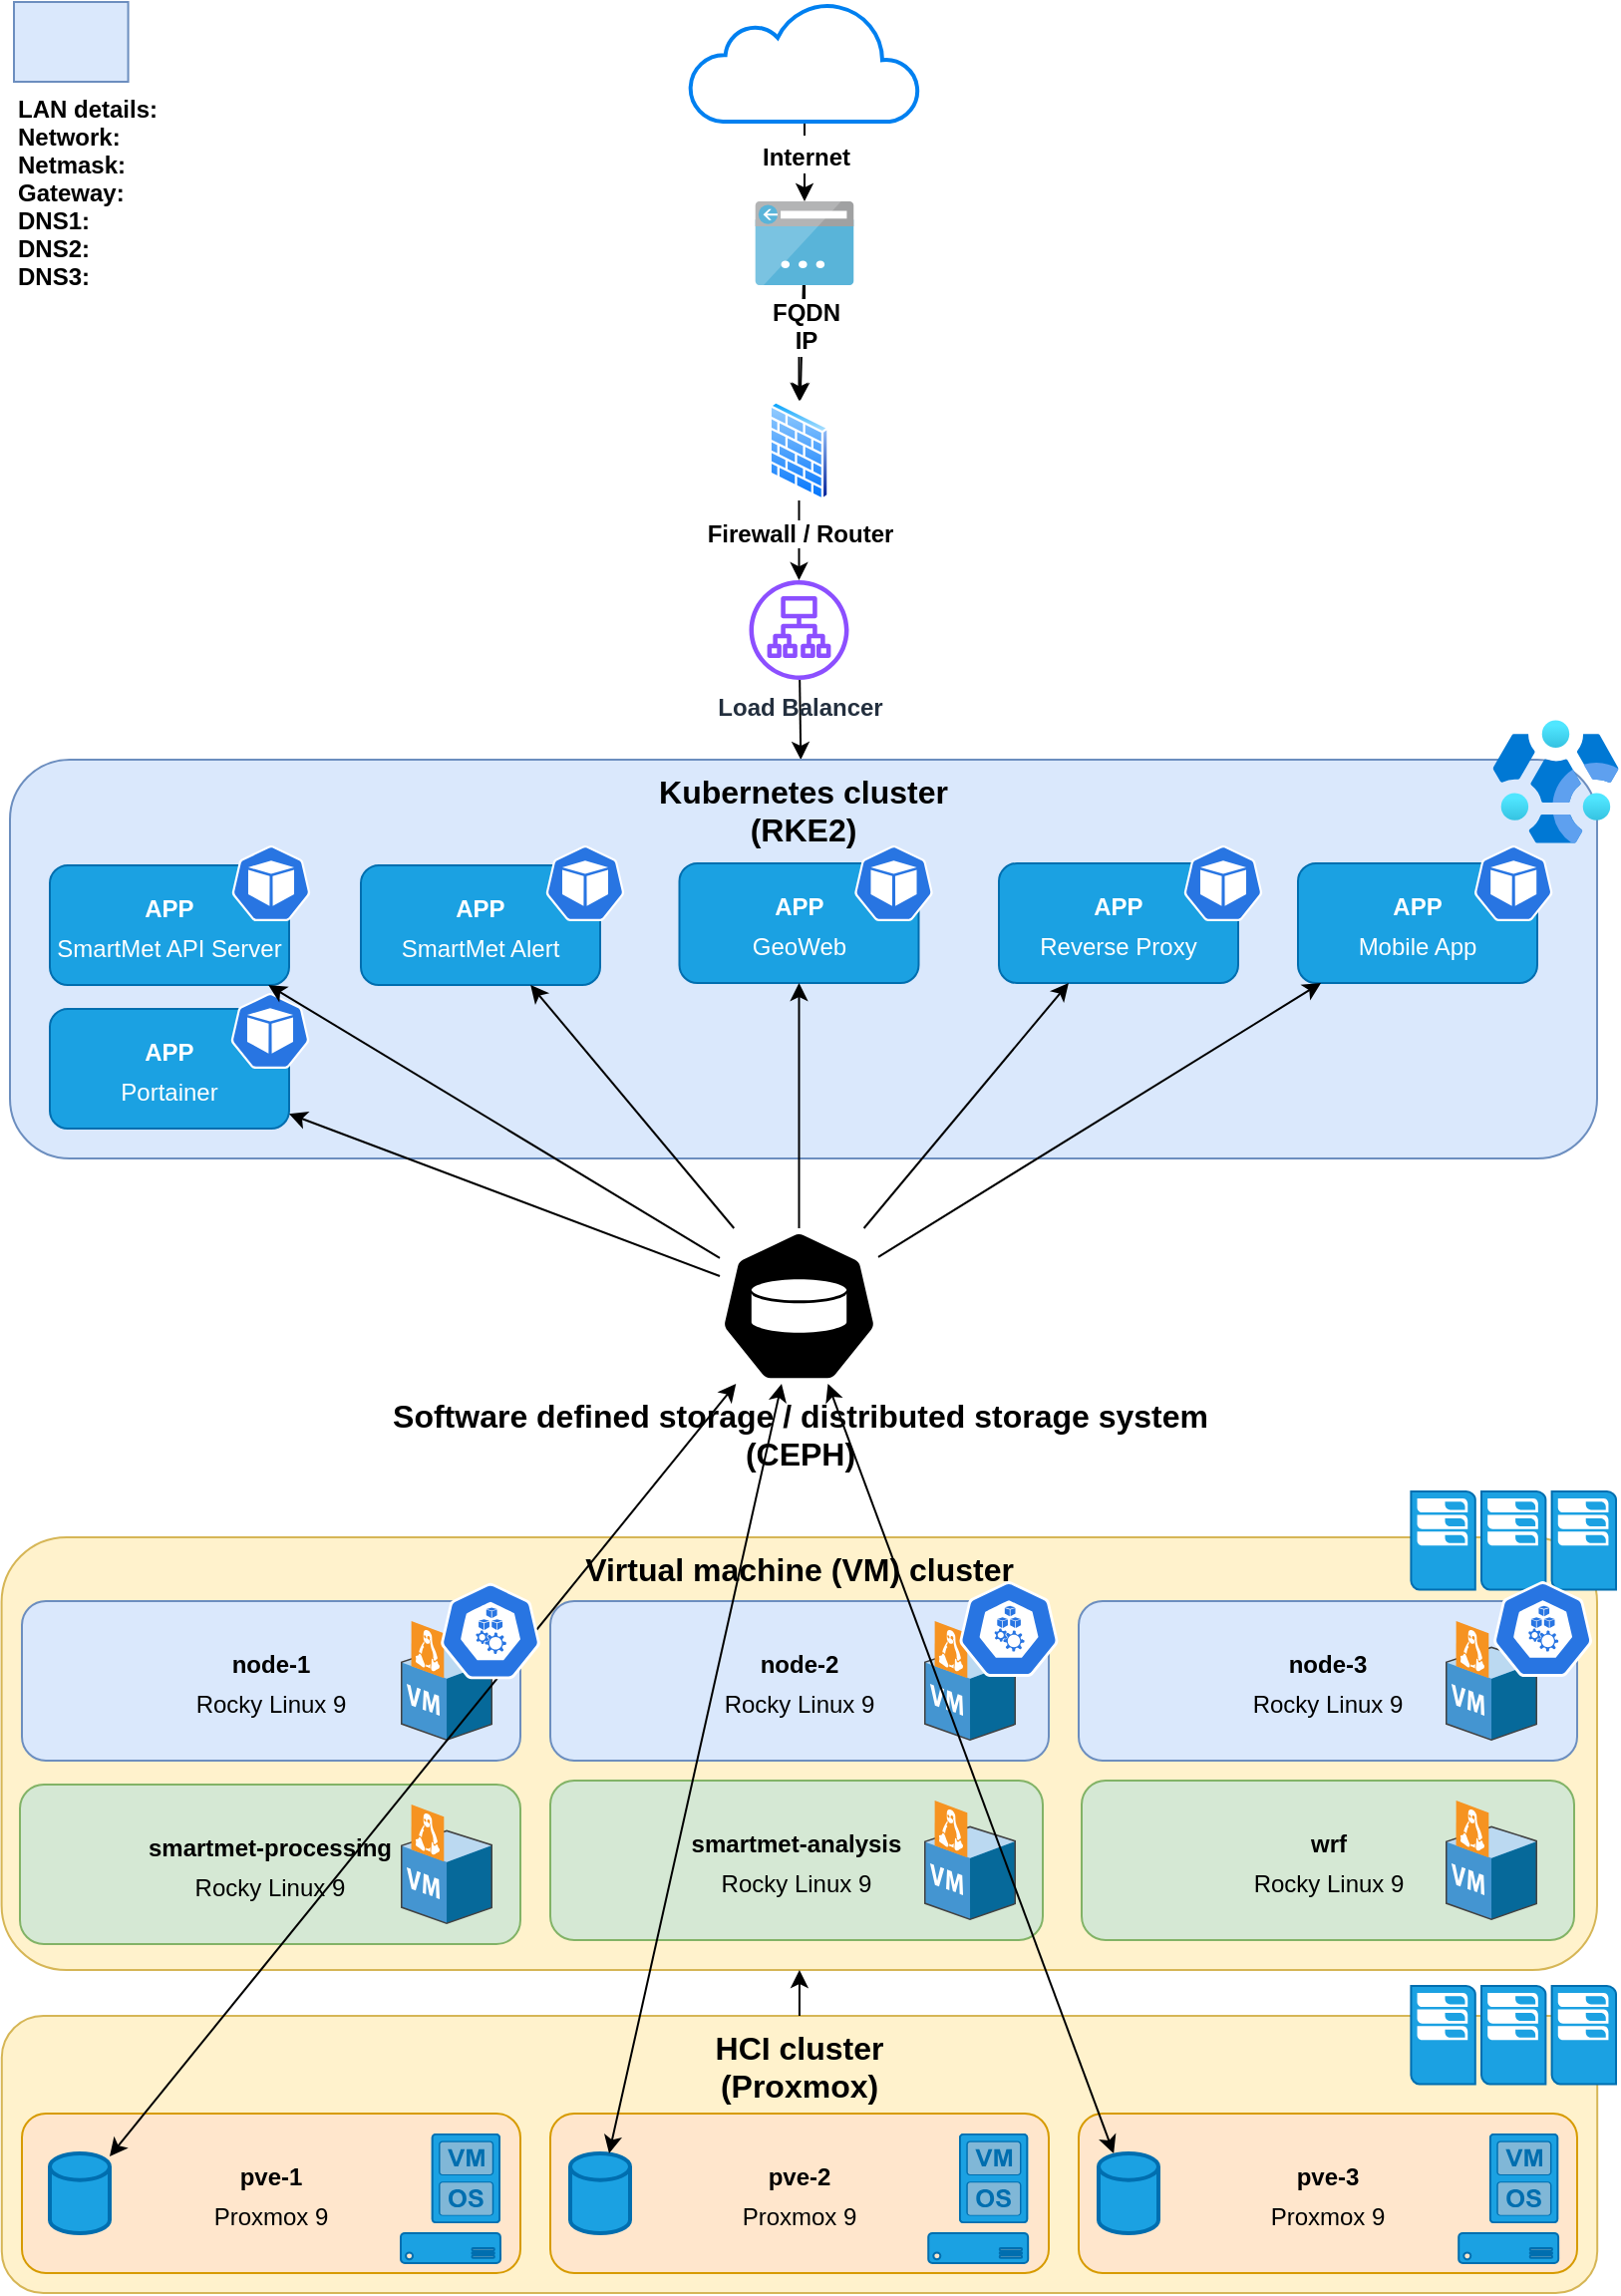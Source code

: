 <mxfile version="28.2.8">
  <diagram name="Page-1" id="Rj1dO5r0o6vdtNth5Kvn">
    <mxGraphModel dx="1135" dy="792" grid="1" gridSize="10" guides="1" tooltips="1" connect="1" arrows="1" fold="1" page="1" pageScale="1" pageWidth="827" pageHeight="1169" math="0" shadow="0">
      <root>
        <mxCell id="0" />
        <mxCell id="1" parent="0" />
        <mxCell id="YwwxYNbH1Q4O6F-gPvWA-10" value="" style="endArrow=classic;html=1;rounded=0;" edge="1" parent="1" source="YwwxYNbH1Q4O6F-gPvWA-21" target="8UoSEGxeWdp93AbzUFEN-13">
          <mxGeometry width="50" height="50" relative="1" as="geometry">
            <mxPoint x="414" y="430" as="sourcePoint" />
            <mxPoint x="580" y="500" as="targetPoint" />
          </mxGeometry>
        </mxCell>
        <mxCell id="YwwxYNbH1Q4O6F-gPvWA-12" value="" style="endArrow=classic;html=1;rounded=0;" edge="1" parent="1" source="EuM4S6Rn1pIJKmvvBv3M-6" target="YwwxYNbH1Q4O6F-gPvWA-54">
          <mxGeometry width="50" height="50" relative="1" as="geometry">
            <mxPoint x="580" y="110" as="sourcePoint" />
            <mxPoint x="412.5" y="180" as="targetPoint" />
          </mxGeometry>
        </mxCell>
        <mxCell id="8UoSEGxeWdp93AbzUFEN-4" value="&lt;div&gt;&lt;font style=&quot;font-size: 16px;&quot;&gt;&lt;b&gt;&lt;font&gt;Virtual machine (VM) cluster&lt;/font&gt;&lt;/b&gt;&lt;/font&gt;&lt;/div&gt;" style="rounded=1;whiteSpace=wrap;html=1;fillColor=#fff2cc;strokeColor=#d6b656;verticalAlign=top;" parent="1" vertex="1">
          <mxGeometry x="9.8" y="780" width="800.2" height="217" as="geometry" />
        </mxCell>
        <mxCell id="8UoSEGxeWdp93AbzUFEN-5" value="&lt;div&gt;&lt;font style=&quot;font-size: 12px;&quot;&gt;&lt;b&gt;node-1&lt;/b&gt;&lt;/font&gt;&lt;/div&gt;&lt;div&gt;&lt;font style=&quot;font-size: 12px;&quot;&gt;Rocky Linux 9&lt;/font&gt;&lt;/div&gt;" style="rounded=1;whiteSpace=wrap;html=1;fontSize=16;fillColor=#dae8fc;strokeColor=#6c8ebf;" parent="1" vertex="1">
          <mxGeometry x="20" y="812" width="250" height="80" as="geometry" />
        </mxCell>
        <mxCell id="8UoSEGxeWdp93AbzUFEN-6" value="&lt;div&gt;&lt;font style=&quot;font-size: 12px;&quot;&gt;&lt;b&gt;node-2&lt;/b&gt;&lt;/font&gt;&lt;/div&gt;&lt;div&gt;&lt;font style=&quot;font-size: 12px;&quot;&gt;Rocky Linux 9&lt;/font&gt;&lt;/div&gt;" style="rounded=1;whiteSpace=wrap;html=1;fontSize=16;fillColor=#dae8fc;strokeColor=#6c8ebf;" parent="1" vertex="1">
          <mxGeometry x="285" y="812" width="250" height="80" as="geometry" />
        </mxCell>
        <mxCell id="8UoSEGxeWdp93AbzUFEN-13" value="&lt;font style=&quot;font-size: 16px;&quot;&gt;&lt;b&gt;Kubernetes cluster&lt;br&gt;(RKE2)&lt;/b&gt;&lt;/font&gt;" style="rounded=1;whiteSpace=wrap;html=1;fillColor=#dae8fc;strokeColor=#6c8ebf;verticalAlign=top;" parent="1" vertex="1">
          <mxGeometry x="14" y="390" width="796" height="200" as="geometry" />
        </mxCell>
        <mxCell id="8UoSEGxeWdp93AbzUFEN-16" value="&lt;div&gt;&lt;b&gt;&lt;font style=&quot;font-size: 12px;&quot;&gt;smartmet-processing&lt;/font&gt;&lt;/b&gt;&lt;/div&gt;&lt;font style=&quot;font-size: 12px;&quot;&gt;Rocky Linux 9&lt;/font&gt;" style="rounded=1;whiteSpace=wrap;html=1;fontSize=16;fillColor=#d5e8d4;strokeColor=#82b366;" parent="1" vertex="1">
          <mxGeometry x="19" y="904" width="251" height="80" as="geometry" />
        </mxCell>
        <mxCell id="8UoSEGxeWdp93AbzUFEN-17" value="&lt;div&gt;&lt;b&gt;&lt;font style=&quot;font-size: 12px;&quot;&gt;smartmet-analysis&lt;/font&gt;&lt;/b&gt;&lt;/div&gt;&lt;font style=&quot;font-size: 12px;&quot;&gt;Rocky Linux 9&lt;/font&gt;" style="rounded=1;whiteSpace=wrap;html=1;fontSize=16;fillColor=#d5e8d4;strokeColor=#82b366;" parent="1" vertex="1">
          <mxGeometry x="285" y="902" width="247" height="80" as="geometry" />
        </mxCell>
        <mxCell id="8UoSEGxeWdp93AbzUFEN-20" value="&lt;font style=&quot;font-size: 12px;&quot;&gt;&lt;b&gt;APP&lt;/b&gt;&lt;br&gt;&lt;/font&gt;&lt;div&gt;&lt;font style=&quot;font-size: 12px;&quot;&gt;&lt;font&gt;SmartMet API&amp;nbsp;Server&lt;/font&gt;&lt;/font&gt;&lt;/div&gt;" style="rounded=1;whiteSpace=wrap;html=1;fontSize=16;fillColor=#1ba1e2;strokeColor=#006EAF;fontColor=#ffffff;" parent="1" vertex="1">
          <mxGeometry x="34" y="443" width="120" height="60" as="geometry" />
        </mxCell>
        <mxCell id="8UoSEGxeWdp93AbzUFEN-21" value="&lt;div&gt;&lt;font style=&quot;font-size: 12px;&quot;&gt;&lt;b&gt;APP&lt;/b&gt;&lt;/font&gt;&lt;/div&gt;&lt;font style=&quot;font-size: 12px;&quot;&gt;SmartMet Alert&lt;/font&gt;" style="rounded=1;whiteSpace=wrap;html=1;fontSize=16;fillColor=#1ba1e2;strokeColor=#006EAF;fontColor=#ffffff;" parent="1" vertex="1">
          <mxGeometry x="190" y="443" width="120" height="60" as="geometry" />
        </mxCell>
        <mxCell id="8UoSEGxeWdp93AbzUFEN-22" value="&lt;font style=&quot;font-size: 12px;&quot;&gt;&lt;b&gt;APP&lt;/b&gt;&lt;br&gt;GeoWeb&lt;/font&gt;" style="rounded=1;whiteSpace=wrap;html=1;fontSize=16;fillColor=#1ba1e2;strokeColor=#006EAF;fontColor=#ffffff;" parent="1" vertex="1">
          <mxGeometry x="349.75" y="442" width="120" height="60" as="geometry" />
        </mxCell>
        <mxCell id="EuM4S6Rn1pIJKmvvBv3M-1" value="" style="sketch=0;html=1;dashed=0;whitespace=wrap;fillColor=#2875E2;strokeColor=#ffffff;points=[[0.005,0.63,0],[0.1,0.2,0],[0.9,0.2,0],[0.5,0,0],[0.995,0.63,0],[0.72,0.99,0],[0.5,1,0],[0.28,0.99,0]];verticalLabelPosition=bottom;align=center;verticalAlign=top;shape=mxgraph.kubernetes.icon;prIcon=pod" parent="1" vertex="1">
          <mxGeometry x="122.5" y="433" width="45" height="38" as="geometry" />
        </mxCell>
        <mxCell id="EuM4S6Rn1pIJKmvvBv3M-2" value="" style="sketch=0;html=1;dashed=0;whitespace=wrap;fillColor=#2875E2;strokeColor=#ffffff;points=[[0.005,0.63,0],[0.1,0.2,0],[0.9,0.2,0],[0.5,0,0],[0.995,0.63,0],[0.72,0.99,0],[0.5,1,0],[0.28,0.99,0]];verticalLabelPosition=bottom;align=center;verticalAlign=top;shape=mxgraph.kubernetes.icon;prIcon=pod" parent="1" vertex="1">
          <mxGeometry x="280" y="433" width="45" height="38" as="geometry" />
        </mxCell>
        <mxCell id="EuM4S6Rn1pIJKmvvBv3M-3" value="" style="sketch=0;html=1;dashed=0;whitespace=wrap;fillColor=#2875E2;strokeColor=#ffffff;points=[[0.005,0.63,0],[0.1,0.2,0],[0.9,0.2,0],[0.5,0,0],[0.995,0.63,0],[0.72,0.99,0],[0.5,1,0],[0.28,0.99,0]];verticalLabelPosition=bottom;align=center;verticalAlign=top;shape=mxgraph.kubernetes.icon;prIcon=pod" parent="1" vertex="1">
          <mxGeometry x="434.75" y="433" width="45" height="38" as="geometry" />
        </mxCell>
        <mxCell id="EuM4S6Rn1pIJKmvvBv3M-6" value="&lt;div&gt;&lt;b&gt;&lt;font style=&quot;font-size: 12px;&quot;&gt;Internet&lt;/font&gt;&lt;/b&gt;&lt;/div&gt;" style="html=1;verticalLabelPosition=bottom;align=center;labelBackgroundColor=#ffffff;verticalAlign=top;strokeWidth=2;strokeColor=#0080F0;shadow=0;dashed=0;shape=mxgraph.ios7.icons.cloud;fontSize=16;" parent="1" vertex="1">
          <mxGeometry x="355" y="10" width="115" height="60" as="geometry" />
        </mxCell>
        <mxCell id="EuM4S6Rn1pIJKmvvBv3M-18" value="&lt;font style=&quot;font-size: 12px;&quot;&gt;&lt;b&gt;APP&lt;/b&gt;&lt;br&gt;Reverse Proxy&lt;/font&gt;" style="rounded=1;whiteSpace=wrap;html=1;fontSize=16;fillColor=#1ba1e2;strokeColor=#006EAF;fontColor=#ffffff;" parent="1" vertex="1">
          <mxGeometry x="510" y="442" width="120" height="60" as="geometry" />
        </mxCell>
        <mxCell id="YwwxYNbH1Q4O6F-gPvWA-2" value="&lt;font style=&quot;font-size: 12px;&quot;&gt;&lt;b&gt;APP&lt;br&gt;&lt;/b&gt;&lt;/font&gt;&lt;div&gt;&lt;font style=&quot;font-size: 12px;&quot;&gt;Mobile App&lt;/font&gt;&lt;/div&gt;" style="rounded=1;whiteSpace=wrap;html=1;fontSize=16;fillColor=#1ba1e2;strokeColor=#006EAF;fontColor=#ffffff;" vertex="1" parent="1">
          <mxGeometry x="660" y="442" width="120" height="60" as="geometry" />
        </mxCell>
        <mxCell id="YwwxYNbH1Q4O6F-gPvWA-8" value="" style="endArrow=classic;html=1;rounded=0;" edge="1" parent="1" source="YwwxYNbH1Q4O6F-gPvWA-19" target="YwwxYNbH1Q4O6F-gPvWA-21">
          <mxGeometry width="50" height="50" relative="1" as="geometry">
            <mxPoint x="414" y="340" as="sourcePoint" />
            <mxPoint x="414" y="370" as="targetPoint" />
          </mxGeometry>
        </mxCell>
        <mxCell id="YwwxYNbH1Q4O6F-gPvWA-14" value="" style="sketch=0;html=1;dashed=0;whitespace=wrap;fillColor=#2875E2;strokeColor=#ffffff;points=[[0.005,0.63,0],[0.1,0.2,0],[0.9,0.2,0],[0.5,0,0],[0.995,0.63,0],[0.72,0.99,0],[0.5,1,0],[0.28,0.99,0]];verticalLabelPosition=bottom;align=center;verticalAlign=top;shape=mxgraph.kubernetes.icon;prIcon=pod" vertex="1" parent="1">
          <mxGeometry x="600" y="433" width="45" height="38" as="geometry" />
        </mxCell>
        <mxCell id="YwwxYNbH1Q4O6F-gPvWA-15" value="" style="sketch=0;html=1;dashed=0;whitespace=wrap;fillColor=#2875E2;strokeColor=#ffffff;points=[[0.005,0.63,0],[0.1,0.2,0],[0.9,0.2,0],[0.5,0,0],[0.995,0.63,0],[0.72,0.99,0],[0.5,1,0],[0.28,0.99,0]];verticalLabelPosition=bottom;align=center;verticalAlign=top;shape=mxgraph.kubernetes.icon;prIcon=pod" vertex="1" parent="1">
          <mxGeometry x="745.6" y="433" width="45" height="38" as="geometry" />
        </mxCell>
        <mxCell id="YwwxYNbH1Q4O6F-gPvWA-18" value="" style="endArrow=classic;html=1;rounded=0;" edge="1" parent="1" source="YwwxYNbH1Q4O6F-gPvWA-54" target="YwwxYNbH1Q4O6F-gPvWA-19">
          <mxGeometry width="50" height="50" relative="1" as="geometry">
            <mxPoint x="413.04" y="230" as="sourcePoint" />
            <mxPoint x="413.531" y="290" as="targetPoint" />
          </mxGeometry>
        </mxCell>
        <mxCell id="YwwxYNbH1Q4O6F-gPvWA-19" value="&lt;font&gt;&lt;b&gt;Firewall / Router&lt;/b&gt;&lt;/font&gt;" style="image;aspect=fixed;perimeter=ellipsePerimeter;html=1;align=center;shadow=0;dashed=0;spacingTop=3;image=img/lib/active_directory/firewall.svg;" vertex="1" parent="1">
          <mxGeometry x="394.5" y="210" width="30.5" height="50" as="geometry" />
        </mxCell>
        <mxCell id="YwwxYNbH1Q4O6F-gPvWA-22" value="" style="image;aspect=fixed;html=1;points=[];align=center;fontSize=12;image=img/lib/azure2/analytics/HD_Insight_Clusters.svg;" vertex="1" parent="1">
          <mxGeometry x="757.8" y="370" width="63" height="62" as="geometry" />
        </mxCell>
        <mxCell id="YwwxYNbH1Q4O6F-gPvWA-28" value="" style="endArrow=classic;html=1;rounded=0;" edge="1" parent="1" source="EuM4S6Rn1pIJKmvvBv3M-12" target="8UoSEGxeWdp93AbzUFEN-21">
          <mxGeometry width="50" height="50" relative="1" as="geometry">
            <mxPoint x="390" y="700" as="sourcePoint" />
            <mxPoint x="440" y="650" as="targetPoint" />
          </mxGeometry>
        </mxCell>
        <mxCell id="YwwxYNbH1Q4O6F-gPvWA-29" value="" style="endArrow=classic;html=1;rounded=0;" edge="1" parent="1" source="EuM4S6Rn1pIJKmvvBv3M-12" target="8UoSEGxeWdp93AbzUFEN-22">
          <mxGeometry width="50" height="50" relative="1" as="geometry">
            <mxPoint x="390" y="700" as="sourcePoint" />
            <mxPoint x="440" y="650" as="targetPoint" />
          </mxGeometry>
        </mxCell>
        <mxCell id="YwwxYNbH1Q4O6F-gPvWA-30" value="" style="endArrow=classic;html=1;rounded=0;" edge="1" parent="1" source="EuM4S6Rn1pIJKmvvBv3M-12" target="EuM4S6Rn1pIJKmvvBv3M-18">
          <mxGeometry width="50" height="50" relative="1" as="geometry">
            <mxPoint x="390" y="700" as="sourcePoint" />
            <mxPoint x="440" y="650" as="targetPoint" />
          </mxGeometry>
        </mxCell>
        <mxCell id="8UoSEGxeWdp93AbzUFEN-7" value="&lt;div&gt;&lt;b&gt;&lt;font style=&quot;font-size: 12px;&quot;&gt;node-3&lt;/font&gt;&lt;/b&gt;&lt;/div&gt;&lt;div&gt;&lt;font style=&quot;font-size: 12px;&quot;&gt;Rocky Linux 9&lt;/font&gt;&lt;/div&gt;" style="rounded=1;whiteSpace=wrap;html=1;fontSize=16;fillColor=#dae8fc;strokeColor=#6c8ebf;" parent="1" vertex="1">
          <mxGeometry x="550" y="812" width="250" height="80" as="geometry" />
        </mxCell>
        <mxCell id="YwwxYNbH1Q4O6F-gPvWA-34" value="" style="pointerEvents=1;shadow=0;dashed=0;html=1;strokeColor=#006EAF;fillColor=#1ba1e2;labelPosition=center;verticalLabelPosition=bottom;verticalAlign=top;align=center;outlineConnect=0;shape=mxgraph.veeam.cluster;fontColor=#ffffff;" vertex="1" parent="1">
          <mxGeometry x="716.7" y="757" width="102.8" height="49.2" as="geometry" />
        </mxCell>
        <mxCell id="EuM4S6Rn1pIJKmvvBv3M-12" value="&lt;div&gt;&lt;font style=&quot;font-size: 16px;&quot;&gt;&lt;b&gt;Software defined storage / distributed storage system&lt;/b&gt;&lt;/font&gt;&lt;/div&gt;&lt;div&gt;&lt;font style=&quot;font-size: 16px;&quot;&gt;&lt;b&gt;(CEPH)&lt;/b&gt;&lt;/font&gt;&lt;/div&gt;" style="sketch=0;html=1;dashed=0;whitespace=wrap;fillColor=#000000;strokeColor=#ffffff;points=[[0.005,0.63,0],[0.1,0.2,0],[0.9,0.2,0],[0.5,0,0],[0.995,0.63,0],[0.72,0.99,0],[0.5,1,0],[0.28,0.99,0]];verticalLabelPosition=bottom;align=center;verticalAlign=top;shape=mxgraph.kubernetes.icon;prIcon=vol" parent="1" vertex="1">
          <mxGeometry x="370" y="625" width="79.5" height="78" as="geometry" />
        </mxCell>
        <mxCell id="YwwxYNbH1Q4O6F-gPvWA-44" value="" style="shadow=0;dashed=0;html=1;labelPosition=center;verticalLabelPosition=bottom;verticalAlign=top;align=center;outlineConnect=0;shape=mxgraph.veeam.3d.vm_linux;" vertex="1" parent="1">
          <mxGeometry x="210" y="822" width="46" height="60" as="geometry" />
        </mxCell>
        <mxCell id="YwwxYNbH1Q4O6F-gPvWA-45" value="" style="shadow=0;dashed=0;html=1;labelPosition=center;verticalLabelPosition=bottom;verticalAlign=top;align=center;outlineConnect=0;shape=mxgraph.veeam.3d.vm_linux;" vertex="1" parent="1">
          <mxGeometry x="734" y="822" width="46" height="60" as="geometry" />
        </mxCell>
        <mxCell id="YwwxYNbH1Q4O6F-gPvWA-46" value="" style="shadow=0;dashed=0;html=1;labelPosition=center;verticalLabelPosition=bottom;verticalAlign=top;align=center;outlineConnect=0;shape=mxgraph.veeam.3d.vm_linux;" vertex="1" parent="1">
          <mxGeometry x="472.5" y="822" width="46" height="60" as="geometry" />
        </mxCell>
        <mxCell id="YwwxYNbH1Q4O6F-gPvWA-47" value="" style="shadow=0;dashed=0;html=1;labelPosition=center;verticalLabelPosition=bottom;verticalAlign=top;align=center;outlineConnect=0;shape=mxgraph.veeam.3d.vm_linux;" vertex="1" parent="1">
          <mxGeometry x="210" y="914" width="46" height="60" as="geometry" />
        </mxCell>
        <mxCell id="YwwxYNbH1Q4O6F-gPvWA-48" value="" style="shadow=0;dashed=0;html=1;labelPosition=center;verticalLabelPosition=bottom;verticalAlign=top;align=center;outlineConnect=0;shape=mxgraph.veeam.3d.vm_linux;" vertex="1" parent="1">
          <mxGeometry x="472.5" y="912" width="46" height="60" as="geometry" />
        </mxCell>
        <mxCell id="YwwxYNbH1Q4O6F-gPvWA-49" value="LAN details:&#xa;Network:     &#xa;Netmask:    &#xa;Gateway:    &#xa;DNS1:         &#xa;DNS2:         &#xa;DNS3:         " style="shape=mxgraph.networks2.icon;aspect=fixed;fillColor=#dae8fc;strokeColor=#6c8ebf;network2IconShadow=1;network2bgFillColor=none;labelPosition=center;verticalLabelPosition=bottom;align=left;verticalAlign=top;network2Icon=mxgraph.networks2.lan;network2IconYOffset=0.056;network2IconW=1.083;network2IconH=0.756;fontStyle=1" vertex="1" parent="1">
          <mxGeometry x="16" y="10" width="57.29" height="40" as="geometry" />
        </mxCell>
        <mxCell id="YwwxYNbH1Q4O6F-gPvWA-97" value="" style="edgeStyle=orthogonalEdgeStyle;rounded=0;orthogonalLoop=1;jettySize=auto;html=1;" edge="1" parent="1" source="YwwxYNbH1Q4O6F-gPvWA-54" target="YwwxYNbH1Q4O6F-gPvWA-19">
          <mxGeometry relative="1" as="geometry" />
        </mxCell>
        <mxCell id="YwwxYNbH1Q4O6F-gPvWA-54" value="&lt;div&gt;&lt;b&gt;FQDN&lt;/b&gt;&lt;/div&gt;&lt;div&gt;&lt;b&gt;IP&lt;/b&gt;&lt;/div&gt;" style="image;sketch=0;aspect=fixed;html=1;points=[];align=center;fontSize=12;image=img/lib/mscae/App_Service_IPAddress.svg;" vertex="1" parent="1">
          <mxGeometry x="387.5" y="110" width="50" height="42" as="geometry" />
        </mxCell>
        <mxCell id="YwwxYNbH1Q4O6F-gPvWA-21" value="&lt;b&gt;Load Balancer&lt;/b&gt;" style="sketch=0;outlineConnect=0;fontColor=#232F3E;gradientColor=none;fillColor=#8C4FFF;strokeColor=none;dashed=0;verticalLabelPosition=bottom;verticalAlign=top;align=center;html=1;fontSize=12;fontStyle=0;aspect=fixed;pointerEvents=1;shape=mxgraph.aws4.application_load_balancer;" vertex="1" parent="1">
          <mxGeometry x="384.75" y="300" width="50" height="50" as="geometry" />
        </mxCell>
        <mxCell id="YwwxYNbH1Q4O6F-gPvWA-69" value="&lt;div&gt;&lt;font style=&quot;font-size: 16px;&quot;&gt;&lt;b&gt;&lt;font&gt;HCI cluster&lt;/font&gt;&lt;/b&gt;&lt;/font&gt;&lt;/div&gt;&lt;font style=&quot;font-size: 16px;&quot;&gt;&lt;b&gt;(Proxmox)&lt;/b&gt;&lt;/font&gt;" style="rounded=1;whiteSpace=wrap;html=1;fillColor=#fff2cc;strokeColor=#d6b656;verticalAlign=top;" vertex="1" parent="1">
          <mxGeometry x="9.9" y="1020" width="800.2" height="139" as="geometry" />
        </mxCell>
        <mxCell id="YwwxYNbH1Q4O6F-gPvWA-70" value="&lt;div&gt;&lt;font style=&quot;font-size: 12px;&quot;&gt;&lt;b&gt;pve-1&lt;/b&gt;&lt;/font&gt;&lt;/div&gt;&lt;div&gt;&lt;font style=&quot;font-size: 12px;&quot;&gt;Proxmox&lt;/font&gt;&lt;font style=&quot;font-size: 12px;&quot;&gt;&amp;nbsp;9&lt;/font&gt;&lt;/div&gt;" style="rounded=1;whiteSpace=wrap;html=1;fontSize=16;fillColor=#ffe6cc;strokeColor=#d79b00;" vertex="1" parent="1">
          <mxGeometry x="20" y="1069" width="250" height="80" as="geometry" />
        </mxCell>
        <mxCell id="YwwxYNbH1Q4O6F-gPvWA-71" value="&lt;div&gt;&lt;font style=&quot;font-size: 12px;&quot;&gt;&lt;b&gt;pve-2&lt;/b&gt;&lt;/font&gt;&lt;/div&gt;&lt;div&gt;&lt;font style=&quot;font-size: 12px;&quot;&gt;Proxmox&lt;/font&gt;&lt;font style=&quot;font-size: 12px;&quot;&gt;&amp;nbsp;9&lt;/font&gt;&lt;/div&gt;" style="rounded=1;whiteSpace=wrap;html=1;fontSize=16;fillColor=#ffe6cc;strokeColor=#d79b00;" vertex="1" parent="1">
          <mxGeometry x="285" y="1069" width="250" height="80" as="geometry" />
        </mxCell>
        <mxCell id="YwwxYNbH1Q4O6F-gPvWA-72" value="&lt;div&gt;&lt;font style=&quot;font-size: 12px;&quot;&gt;&lt;b&gt;pve-3&lt;/b&gt;&lt;/font&gt;&lt;/div&gt;&lt;div&gt;&lt;font style=&quot;font-size: 12px;&quot;&gt;Proxmox 9&lt;/font&gt;&lt;/div&gt;" style="rounded=1;whiteSpace=wrap;html=1;fontSize=16;fillColor=#ffe6cc;strokeColor=#d79b00;" vertex="1" parent="1">
          <mxGeometry x="550" y="1069" width="250" height="80" as="geometry" />
        </mxCell>
        <mxCell id="YwwxYNbH1Q4O6F-gPvWA-65" value="" style="strokeWidth=2;html=1;shape=mxgraph.flowchart.database;whiteSpace=wrap;fillColor=#1ba1e2;fontColor=#ffffff;strokeColor=#006EAF;" vertex="1" parent="1">
          <mxGeometry x="560" y="1089" width="30" height="40" as="geometry" />
        </mxCell>
        <mxCell id="YwwxYNbH1Q4O6F-gPvWA-57" value="" style="endArrow=classic;startArrow=classic;html=1;rounded=0;" edge="1" parent="1" source="YwwxYNbH1Q4O6F-gPvWA-65" target="EuM4S6Rn1pIJKmvvBv3M-12">
          <mxGeometry width="50" height="50" relative="1" as="geometry">
            <mxPoint x="633" y="850" as="sourcePoint" />
            <mxPoint x="560" y="780" as="targetPoint" />
          </mxGeometry>
        </mxCell>
        <mxCell id="YwwxYNbH1Q4O6F-gPvWA-66" value="" style="strokeWidth=2;html=1;shape=mxgraph.flowchart.database;whiteSpace=wrap;fillColor=#1ba1e2;fontColor=#ffffff;strokeColor=#006EAF;" vertex="1" parent="1">
          <mxGeometry x="295" y="1089" width="30" height="40" as="geometry" />
        </mxCell>
        <mxCell id="YwwxYNbH1Q4O6F-gPvWA-67" value="" style="strokeWidth=2;html=1;shape=mxgraph.flowchart.database;whiteSpace=wrap;fillColor=#1ba1e2;fontColor=#ffffff;strokeColor=#006EAF;" vertex="1" parent="1">
          <mxGeometry x="34" y="1089" width="30" height="40" as="geometry" />
        </mxCell>
        <mxCell id="YwwxYNbH1Q4O6F-gPvWA-56" value="" style="endArrow=classic;startArrow=classic;html=1;rounded=0;" edge="1" parent="1" source="YwwxYNbH1Q4O6F-gPvWA-67" target="EuM4S6Rn1pIJKmvvBv3M-12">
          <mxGeometry width="50" height="50" relative="1" as="geometry">
            <mxPoint x="214" y="880" as="sourcePoint" />
            <mxPoint x="264" y="830" as="targetPoint" />
          </mxGeometry>
        </mxCell>
        <mxCell id="YwwxYNbH1Q4O6F-gPvWA-58" value="" style="endArrow=classic;startArrow=classic;html=1;rounded=0;" edge="1" parent="1" source="YwwxYNbH1Q4O6F-gPvWA-66" target="EuM4S6Rn1pIJKmvvBv3M-12">
          <mxGeometry width="50" height="50" relative="1" as="geometry">
            <mxPoint x="690" y="780" as="sourcePoint" />
            <mxPoint x="740" y="730" as="targetPoint" />
          </mxGeometry>
        </mxCell>
        <mxCell id="YwwxYNbH1Q4O6F-gPvWA-73" value="" style="endArrow=classic;html=1;rounded=0;" edge="1" parent="1" source="EuM4S6Rn1pIJKmvvBv3M-12" target="YwwxYNbH1Q4O6F-gPvWA-2">
          <mxGeometry width="50" height="50" relative="1" as="geometry">
            <mxPoint x="600" y="610" as="sourcePoint" />
            <mxPoint x="650" y="560" as="targetPoint" />
          </mxGeometry>
        </mxCell>
        <mxCell id="YwwxYNbH1Q4O6F-gPvWA-86" value="" style="sketch=0;points=[[0.015,0.015,0],[0.985,0.015,0],[0.985,0.985,0],[0.015,0.985,0],[0.25,0,0],[0.5,0,0],[0.75,0,0],[1,0.25,0],[1,0.5,0],[1,0.75,0],[0.75,1,0],[0.5,1,0],[0.25,1,0],[0,0.75,0],[0,0.5,0],[0,0.25,0]];verticalLabelPosition=bottom;html=1;verticalAlign=top;aspect=fixed;align=center;pointerEvents=1;shape=mxgraph.cisco19.rect;prIcon=hypervisor;fillColor=#1ba1e2;strokeColor=#006EAF;fontColor=#ffffff;" vertex="1" parent="1">
          <mxGeometry x="225.38" y="1079" width="34.62" height="45" as="geometry" />
        </mxCell>
        <mxCell id="YwwxYNbH1Q4O6F-gPvWA-82" value="" style="verticalLabelPosition=bottom;html=1;verticalAlign=top;align=center;strokeColor=#006EAF;fillColor=#1ba1e2;shape=mxgraph.azure.server;fontColor=#ffffff;" vertex="1" parent="1">
          <mxGeometry x="210" y="1129" width="50" height="15" as="geometry" />
        </mxCell>
        <mxCell id="YwwxYNbH1Q4O6F-gPvWA-88" value="" style="pointerEvents=1;shadow=0;dashed=0;html=1;strokeColor=#006EAF;fillColor=#1ba1e2;labelPosition=center;verticalLabelPosition=bottom;verticalAlign=top;align=center;outlineConnect=0;shape=mxgraph.veeam.cluster;fontColor=#ffffff;" vertex="1" parent="1">
          <mxGeometry x="716.7" y="1005" width="102.8" height="49.2" as="geometry" />
        </mxCell>
        <mxCell id="8UoSEGxeWdp93AbzUFEN-26" value="" style="sketch=0;html=1;dashed=0;whitespace=wrap;fillColor=#2875E2;strokeColor=#ffffff;points=[[0.005,0.63,0],[0.1,0.2,0],[0.9,0.2,0],[0.5,0,0],[0.995,0.63,0],[0.72,0.99,0],[0.5,1,0],[0.28,0.99,0]];verticalLabelPosition=bottom;align=center;verticalAlign=top;shape=mxgraph.kubernetes.icon;prIcon=node" parent="1" vertex="1">
          <mxGeometry x="757.8" y="802" width="50" height="48" as="geometry" />
        </mxCell>
        <mxCell id="8UoSEGxeWdp93AbzUFEN-27" value="" style="sketch=0;html=1;dashed=0;whitespace=wrap;fillColor=#2875E2;strokeColor=#ffffff;points=[[0.005,0.63,0],[0.1,0.2,0],[0.9,0.2,0],[0.5,0,0],[0.995,0.63,0],[0.72,0.99,0],[0.5,1,0],[0.28,0.99,0]];verticalLabelPosition=bottom;align=center;verticalAlign=top;shape=mxgraph.kubernetes.icon;prIcon=node" parent="1" vertex="1">
          <mxGeometry x="490" y="802" width="50" height="48" as="geometry" />
        </mxCell>
        <mxCell id="8UoSEGxeWdp93AbzUFEN-28" value="" style="sketch=0;html=1;dashed=0;whitespace=wrap;fillColor=#2875E2;strokeColor=#ffffff;points=[[0.005,0.63,0],[0.1,0.2,0],[0.9,0.2,0],[0.5,0,0],[0.995,0.63,0],[0.72,0.99,0],[0.5,1,0],[0.28,0.99,0]];verticalLabelPosition=bottom;align=center;verticalAlign=top;shape=mxgraph.kubernetes.icon;prIcon=node" parent="1" vertex="1">
          <mxGeometry x="230" y="802" width="50" height="50" as="geometry" />
        </mxCell>
        <mxCell id="YwwxYNbH1Q4O6F-gPvWA-89" value="" style="endArrow=classic;html=1;rounded=0;" edge="1" parent="1" source="YwwxYNbH1Q4O6F-gPvWA-69" target="8UoSEGxeWdp93AbzUFEN-4">
          <mxGeometry width="50" height="50" relative="1" as="geometry">
            <mxPoint x="595" y="921" as="sourcePoint" />
            <mxPoint x="645" y="871" as="targetPoint" />
          </mxGeometry>
        </mxCell>
        <mxCell id="YwwxYNbH1Q4O6F-gPvWA-90" value="" style="sketch=0;points=[[0.015,0.015,0],[0.985,0.015,0],[0.985,0.985,0],[0.015,0.985,0],[0.25,0,0],[0.5,0,0],[0.75,0,0],[1,0.25,0],[1,0.5,0],[1,0.75,0],[0.75,1,0],[0.5,1,0],[0.25,1,0],[0,0.75,0],[0,0.5,0],[0,0.25,0]];verticalLabelPosition=bottom;html=1;verticalAlign=top;aspect=fixed;align=center;pointerEvents=1;shape=mxgraph.cisco19.rect;prIcon=hypervisor;fillColor=#1ba1e2;strokeColor=#006EAF;fontColor=#ffffff;" vertex="1" parent="1">
          <mxGeometry x="490" y="1079" width="34.62" height="45" as="geometry" />
        </mxCell>
        <mxCell id="YwwxYNbH1Q4O6F-gPvWA-91" value="" style="sketch=0;points=[[0.015,0.015,0],[0.985,0.015,0],[0.985,0.985,0],[0.015,0.985,0],[0.25,0,0],[0.5,0,0],[0.75,0,0],[1,0.25,0],[1,0.5,0],[1,0.75,0],[0.75,1,0],[0.5,1,0],[0.25,1,0],[0,0.75,0],[0,0.5,0],[0,0.25,0]];verticalLabelPosition=bottom;html=1;verticalAlign=top;aspect=fixed;align=center;pointerEvents=1;shape=mxgraph.cisco19.rect;prIcon=hypervisor;fillColor=#1ba1e2;strokeColor=#006EAF;fontColor=#ffffff;" vertex="1" parent="1">
          <mxGeometry x="755.98" y="1079" width="34.62" height="45" as="geometry" />
        </mxCell>
        <mxCell id="YwwxYNbH1Q4O6F-gPvWA-92" value="" style="verticalLabelPosition=bottom;html=1;verticalAlign=top;align=center;strokeColor=#006EAF;fillColor=#1ba1e2;shape=mxgraph.azure.server;fontColor=#ffffff;" vertex="1" parent="1">
          <mxGeometry x="474.62" y="1129" width="50" height="15" as="geometry" />
        </mxCell>
        <mxCell id="YwwxYNbH1Q4O6F-gPvWA-93" value="" style="verticalLabelPosition=bottom;html=1;verticalAlign=top;align=center;strokeColor=#006EAF;fillColor=#1ba1e2;shape=mxgraph.azure.server;fontColor=#ffffff;" vertex="1" parent="1">
          <mxGeometry x="740.6" y="1129" width="50" height="15" as="geometry" />
        </mxCell>
        <mxCell id="YwwxYNbH1Q4O6F-gPvWA-94" value="&lt;font style=&quot;font-size: 12px;&quot;&gt;&lt;b&gt;APP&lt;/b&gt;&lt;br&gt;&lt;/font&gt;&lt;div&gt;&lt;font style=&quot;font-size: 12px;&quot;&gt;&lt;font&gt;Portainer&lt;/font&gt;&lt;/font&gt;&lt;/div&gt;" style="rounded=1;whiteSpace=wrap;html=1;fontSize=16;fillColor=#1ba1e2;strokeColor=#006EAF;fontColor=#ffffff;" vertex="1" parent="1">
          <mxGeometry x="34" y="515" width="120" height="60" as="geometry" />
        </mxCell>
        <mxCell id="YwwxYNbH1Q4O6F-gPvWA-95" value="" style="sketch=0;html=1;dashed=0;whitespace=wrap;fillColor=#2875E2;strokeColor=#ffffff;points=[[0.005,0.63,0],[0.1,0.2,0],[0.9,0.2,0],[0.5,0,0],[0.995,0.63,0],[0.72,0.99,0],[0.5,1,0],[0.28,0.99,0]];verticalLabelPosition=bottom;align=center;verticalAlign=top;shape=mxgraph.kubernetes.icon;prIcon=pod" vertex="1" parent="1">
          <mxGeometry x="122" y="507" width="45" height="38" as="geometry" />
        </mxCell>
        <mxCell id="YwwxYNbH1Q4O6F-gPvWA-26" value="" style="endArrow=classic;html=1;rounded=0;" edge="1" parent="1" source="EuM4S6Rn1pIJKmvvBv3M-12" target="8UoSEGxeWdp93AbzUFEN-20">
          <mxGeometry width="50" height="50" relative="1" as="geometry">
            <mxPoint x="110" y="780" as="sourcePoint" />
            <mxPoint x="160" y="730" as="targetPoint" />
          </mxGeometry>
        </mxCell>
        <mxCell id="YwwxYNbH1Q4O6F-gPvWA-96" value="" style="endArrow=classic;html=1;rounded=0;" edge="1" parent="1" source="EuM4S6Rn1pIJKmvvBv3M-12" target="YwwxYNbH1Q4O6F-gPvWA-94">
          <mxGeometry width="50" height="50" relative="1" as="geometry">
            <mxPoint x="440" y="640" as="sourcePoint" />
            <mxPoint x="490" y="590" as="targetPoint" />
          </mxGeometry>
        </mxCell>
        <mxCell id="YwwxYNbH1Q4O6F-gPvWA-98" value="&lt;div&gt;&lt;b&gt;&lt;font style=&quot;font-size: 12px;&quot;&gt;wrf&lt;/font&gt;&lt;/b&gt;&lt;/div&gt;&lt;font style=&quot;font-size: 12px;&quot;&gt;Rocky Linux 9&lt;/font&gt;" style="rounded=1;whiteSpace=wrap;html=1;fontSize=16;fillColor=#d5e8d4;strokeColor=#82b366;" vertex="1" parent="1">
          <mxGeometry x="551.5" y="902" width="247" height="80" as="geometry" />
        </mxCell>
        <mxCell id="YwwxYNbH1Q4O6F-gPvWA-99" value="" style="shadow=0;dashed=0;html=1;labelPosition=center;verticalLabelPosition=bottom;verticalAlign=top;align=center;outlineConnect=0;shape=mxgraph.veeam.3d.vm_linux;" vertex="1" parent="1">
          <mxGeometry x="734" y="912" width="46" height="60" as="geometry" />
        </mxCell>
      </root>
    </mxGraphModel>
  </diagram>
</mxfile>
